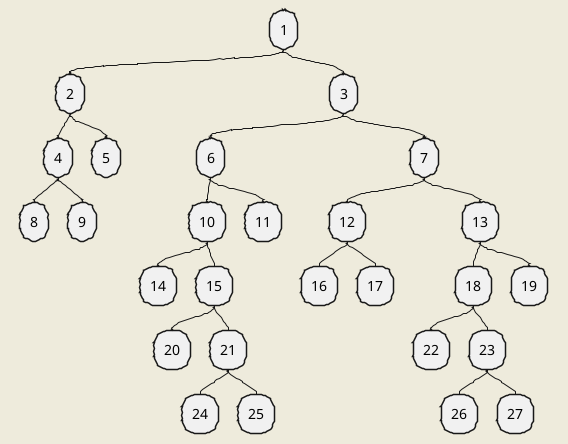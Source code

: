 @startmindmap diameter-of-binary-tree

skinparam backgroundColor #EEEBDC
skinparam handwritten true
top to bottom direction

* 1
** 2
*** 4
**** 8
**** 9
*** 5
** 3
*** 6
**** 10
***** 14
***** 15
****** 20
****** 21
******* 24
******* 25
**** 11
*** 7
**** 12
***** 16
***** 17
**** 13
***** 18
****** 22
****** 23
******* 26
******* 27
***** 19
@endmindmap